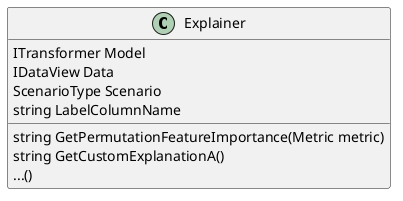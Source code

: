 @startuml

class Explainer
{
    ITransformer Model
    IDataView Data
    ScenarioType Scenario
    string LabelColumnName
    string GetPermutationFeatureImportance(Metric metric)
    string GetCustomExplanationA()
    ...()
}


@enduml

